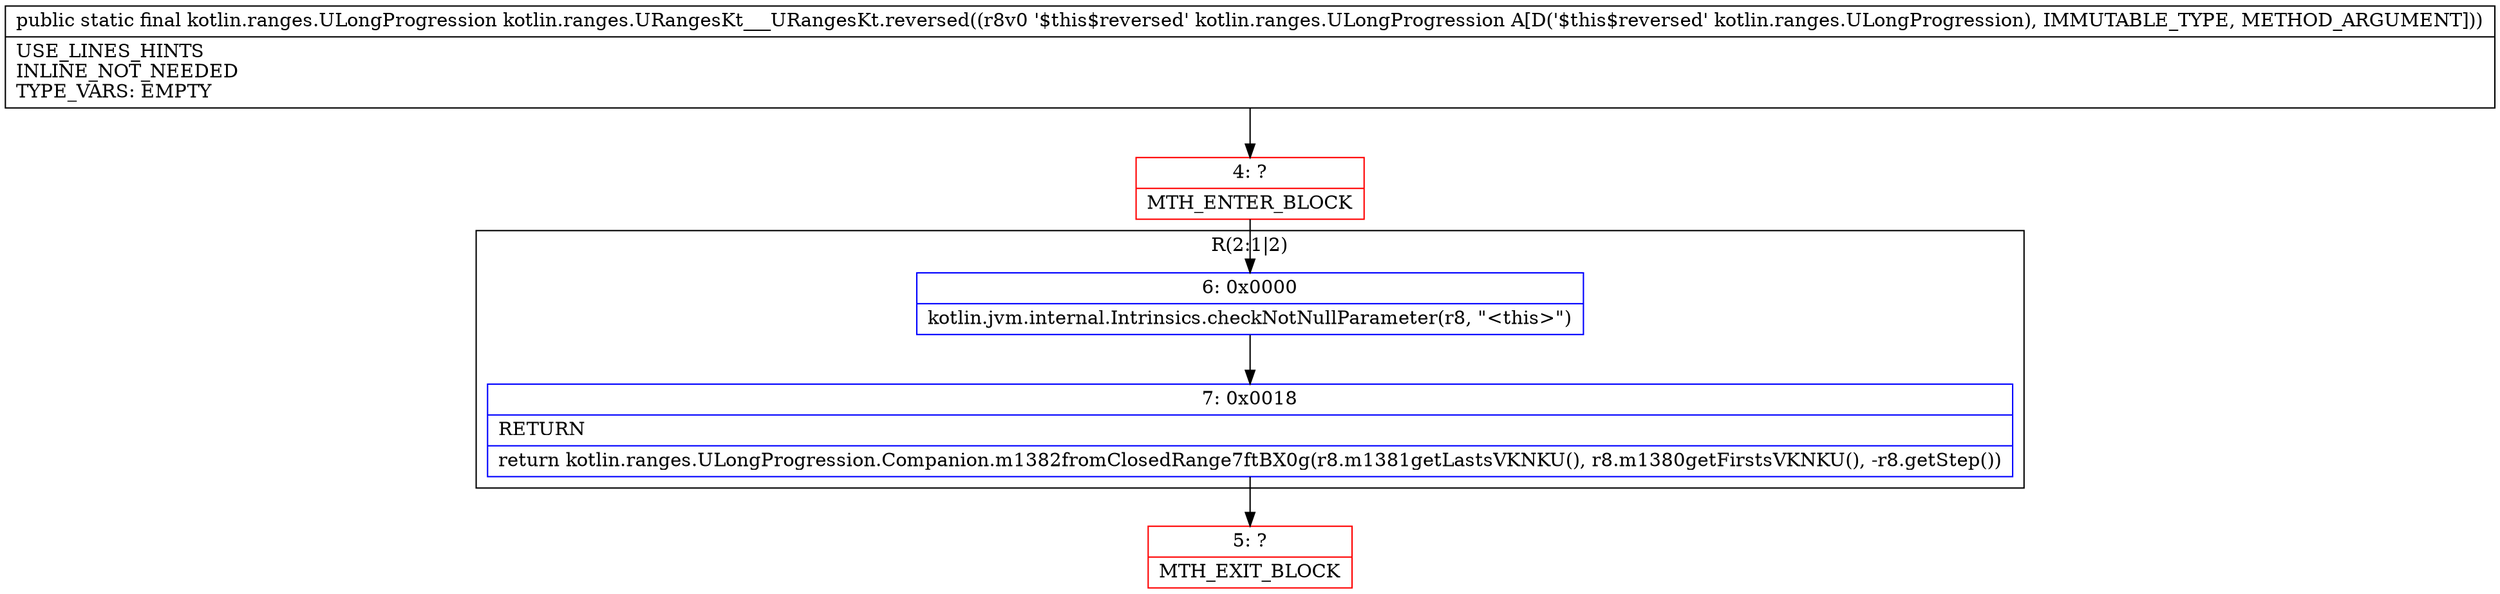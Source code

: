 digraph "CFG forkotlin.ranges.URangesKt___URangesKt.reversed(Lkotlin\/ranges\/ULongProgression;)Lkotlin\/ranges\/ULongProgression;" {
subgraph cluster_Region_1041983979 {
label = "R(2:1|2)";
node [shape=record,color=blue];
Node_6 [shape=record,label="{6\:\ 0x0000|kotlin.jvm.internal.Intrinsics.checkNotNullParameter(r8, \"\<this\>\")\l}"];
Node_7 [shape=record,label="{7\:\ 0x0018|RETURN\l|return kotlin.ranges.ULongProgression.Companion.m1382fromClosedRange7ftBX0g(r8.m1381getLastsVKNKU(), r8.m1380getFirstsVKNKU(), \-r8.getStep())\l}"];
}
Node_4 [shape=record,color=red,label="{4\:\ ?|MTH_ENTER_BLOCK\l}"];
Node_5 [shape=record,color=red,label="{5\:\ ?|MTH_EXIT_BLOCK\l}"];
MethodNode[shape=record,label="{public static final kotlin.ranges.ULongProgression kotlin.ranges.URangesKt___URangesKt.reversed((r8v0 '$this$reversed' kotlin.ranges.ULongProgression A[D('$this$reversed' kotlin.ranges.ULongProgression), IMMUTABLE_TYPE, METHOD_ARGUMENT]))  | USE_LINES_HINTS\lINLINE_NOT_NEEDED\lTYPE_VARS: EMPTY\l}"];
MethodNode -> Node_4;Node_6 -> Node_7;
Node_7 -> Node_5;
Node_4 -> Node_6;
}

